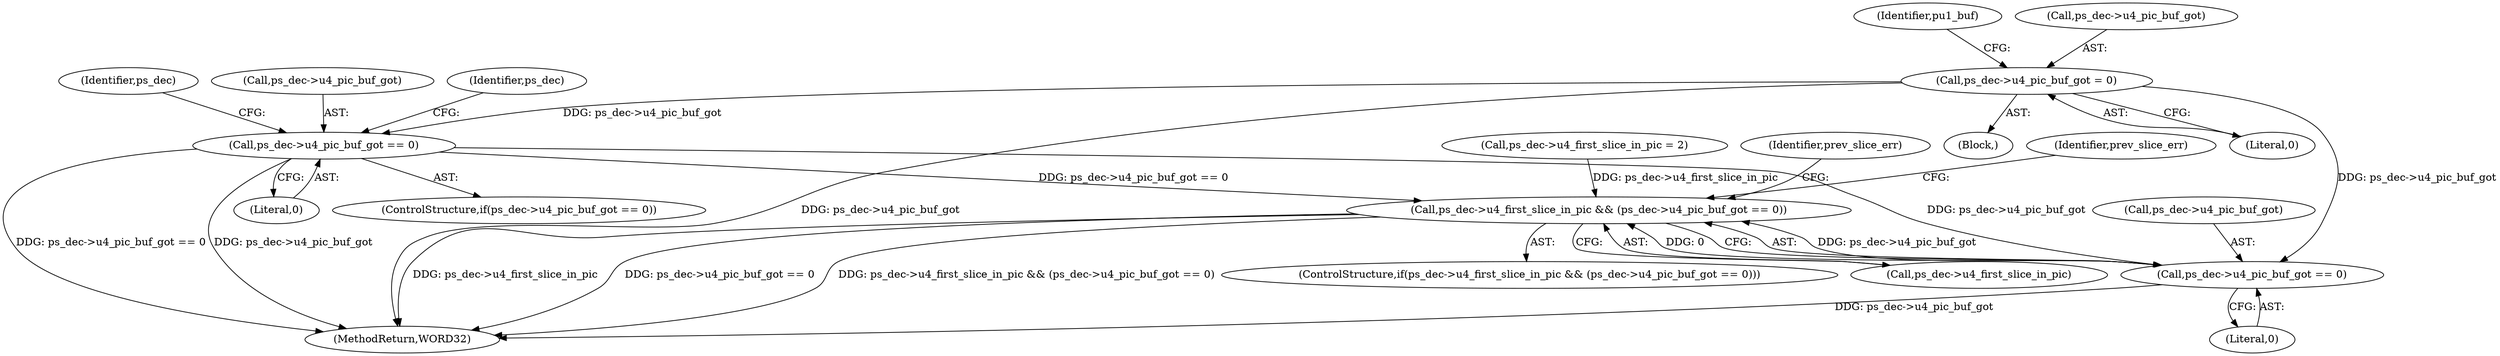digraph "0_Android_7554755536019e439433c515eeb44e701fb3bfb2@pointer" {
"1000965" [label="(Call,ps_dec->u4_pic_buf_got = 0)"];
"1001242" [label="(Call,ps_dec->u4_pic_buf_got == 0)"];
"1001496" [label="(Call,ps_dec->u4_first_slice_in_pic && (ps_dec->u4_pic_buf_got == 0))"];
"1001500" [label="(Call,ps_dec->u4_pic_buf_got == 0)"];
"1001500" [label="(Call,ps_dec->u4_pic_buf_got == 0)"];
"1001510" [label="(Identifier,prev_slice_err)"];
"1001495" [label="(ControlStructure,if(ps_dec->u4_first_slice_in_pic && (ps_dec->u4_pic_buf_got == 0)))"];
"1000928" [label="(Call,ps_dec->u4_first_slice_in_pic = 2)"];
"1001506" [label="(Identifier,prev_slice_err)"];
"1001496" [label="(Call,ps_dec->u4_first_slice_in_pic && (ps_dec->u4_pic_buf_got == 0))"];
"1001241" [label="(ControlStructure,if(ps_dec->u4_pic_buf_got == 0))"];
"1002129" [label="(MethodReturn,WORD32)"];
"1001497" [label="(Call,ps_dec->u4_first_slice_in_pic)"];
"1000965" [label="(Call,ps_dec->u4_pic_buf_got = 0)"];
"1001269" [label="(Identifier,ps_dec)"];
"1000969" [label="(Literal,0)"];
"1001504" [label="(Literal,0)"];
"1000974" [label="(Identifier,pu1_buf)"];
"1001246" [label="(Literal,0)"];
"1001501" [label="(Call,ps_dec->u4_pic_buf_got)"];
"1001243" [label="(Call,ps_dec->u4_pic_buf_got)"];
"1000966" [label="(Call,ps_dec->u4_pic_buf_got)"];
"1001249" [label="(Identifier,ps_dec)"];
"1001242" [label="(Call,ps_dec->u4_pic_buf_got == 0)"];
"1000151" [label="(Block,)"];
"1000965" -> "1000151"  [label="AST: "];
"1000965" -> "1000969"  [label="CFG: "];
"1000966" -> "1000965"  [label="AST: "];
"1000969" -> "1000965"  [label="AST: "];
"1000974" -> "1000965"  [label="CFG: "];
"1000965" -> "1002129"  [label="DDG: ps_dec->u4_pic_buf_got"];
"1000965" -> "1001242"  [label="DDG: ps_dec->u4_pic_buf_got"];
"1000965" -> "1001500"  [label="DDG: ps_dec->u4_pic_buf_got"];
"1001242" -> "1001241"  [label="AST: "];
"1001242" -> "1001246"  [label="CFG: "];
"1001243" -> "1001242"  [label="AST: "];
"1001246" -> "1001242"  [label="AST: "];
"1001249" -> "1001242"  [label="CFG: "];
"1001269" -> "1001242"  [label="CFG: "];
"1001242" -> "1002129"  [label="DDG: ps_dec->u4_pic_buf_got"];
"1001242" -> "1002129"  [label="DDG: ps_dec->u4_pic_buf_got == 0"];
"1001242" -> "1001496"  [label="DDG: ps_dec->u4_pic_buf_got == 0"];
"1001242" -> "1001500"  [label="DDG: ps_dec->u4_pic_buf_got"];
"1001496" -> "1001495"  [label="AST: "];
"1001496" -> "1001497"  [label="CFG: "];
"1001496" -> "1001500"  [label="CFG: "];
"1001497" -> "1001496"  [label="AST: "];
"1001500" -> "1001496"  [label="AST: "];
"1001506" -> "1001496"  [label="CFG: "];
"1001510" -> "1001496"  [label="CFG: "];
"1001496" -> "1002129"  [label="DDG: ps_dec->u4_first_slice_in_pic"];
"1001496" -> "1002129"  [label="DDG: ps_dec->u4_pic_buf_got == 0"];
"1001496" -> "1002129"  [label="DDG: ps_dec->u4_first_slice_in_pic && (ps_dec->u4_pic_buf_got == 0)"];
"1000928" -> "1001496"  [label="DDG: ps_dec->u4_first_slice_in_pic"];
"1001500" -> "1001496"  [label="DDG: ps_dec->u4_pic_buf_got"];
"1001500" -> "1001496"  [label="DDG: 0"];
"1001500" -> "1001504"  [label="CFG: "];
"1001501" -> "1001500"  [label="AST: "];
"1001504" -> "1001500"  [label="AST: "];
"1001500" -> "1002129"  [label="DDG: ps_dec->u4_pic_buf_got"];
}
